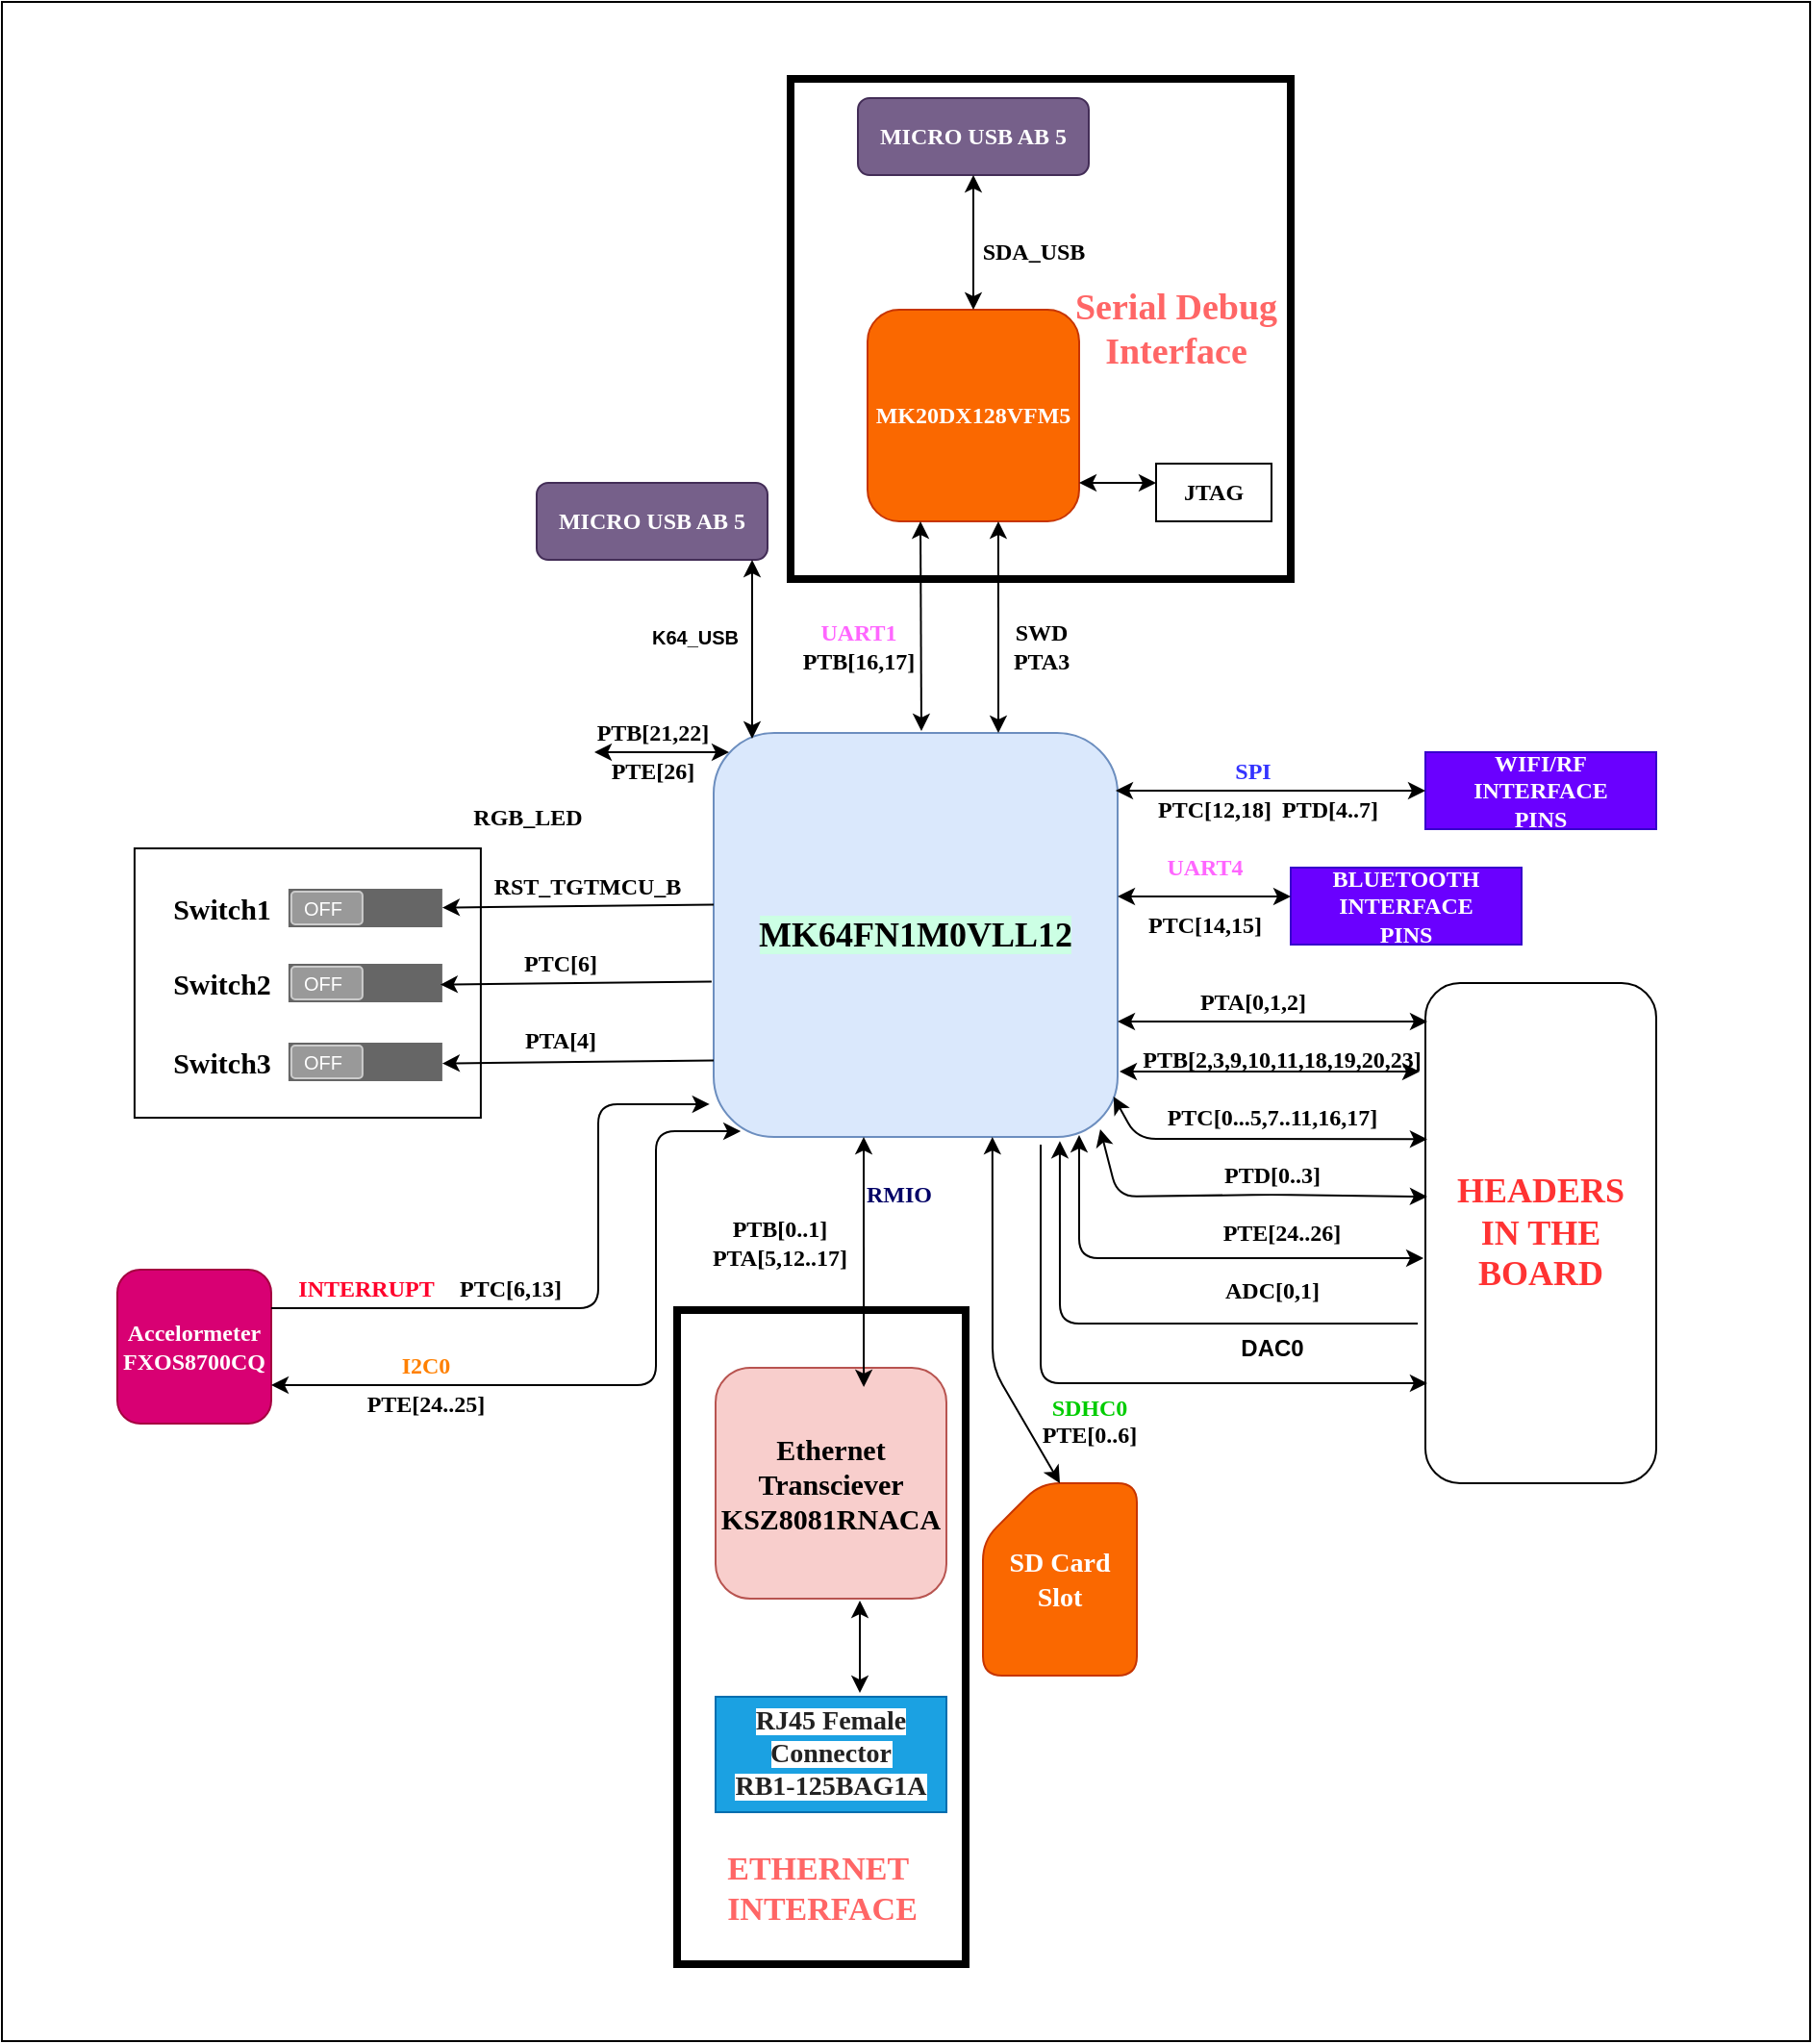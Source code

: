 <mxfile version="13.8.8" type="github">
  <diagram id="PJ2_TADi5Pd9X5yYLF05" name="Page-1">
    <mxGraphModel dx="2249" dy="1914" grid="1" gridSize="10" guides="1" tooltips="1" connect="1" arrows="1" fold="1" page="1" pageScale="1" pageWidth="827" pageHeight="1169" math="0" shadow="0">
      <root>
        <mxCell id="0" />
        <mxCell id="1" parent="0" />
        <mxCell id="9uY0sfu1-B1SOh4RdpcF-116" value="" style="rounded=0;whiteSpace=wrap;html=1;strokeWidth=1;" vertex="1" parent="1">
          <mxGeometry x="-60" y="-70" width="940" height="1060" as="geometry" />
        </mxCell>
        <mxCell id="9uY0sfu1-B1SOh4RdpcF-74" value="" style="rounded=0;whiteSpace=wrap;html=1;strokeWidth=1;" vertex="1" parent="1">
          <mxGeometry x="8.95" y="370" width="180" height="140" as="geometry" />
        </mxCell>
        <mxCell id="9uY0sfu1-B1SOh4RdpcF-42" value="" style="rounded=0;whiteSpace=wrap;html=1;strokeWidth=4;" vertex="1" parent="1">
          <mxGeometry x="350" y="-30" width="260" height="260" as="geometry" />
        </mxCell>
        <mxCell id="9uY0sfu1-B1SOh4RdpcF-40" value="" style="rounded=0;whiteSpace=wrap;html=1;strokeWidth=4;" vertex="1" parent="1">
          <mxGeometry x="291" y="610" width="150" height="340" as="geometry" />
        </mxCell>
        <mxCell id="9uY0sfu1-B1SOh4RdpcF-2" value="&lt;font face=&quot;Times New Roman&quot; size=&quot;1&quot;&gt;&lt;b style=&quot;font-size: 18px ; background-color: rgb(204 , 255 , 228)&quot;&gt;MK64FN1M0VLL12&lt;/b&gt;&lt;/font&gt;" style="whiteSpace=wrap;html=1;aspect=fixed;align=center;rounded=1;fillColor=#dae8fc;strokeColor=#6c8ebf;" vertex="1" parent="1">
          <mxGeometry x="310" y="310" width="210" height="210" as="geometry" />
        </mxCell>
        <mxCell id="9uY0sfu1-B1SOh4RdpcF-3" value="&lt;font face=&quot;Times New Roman&quot;&gt;&lt;b&gt;MK20DX128VFM5&lt;/b&gt;&lt;/font&gt;" style="whiteSpace=wrap;html=1;aspect=fixed;rounded=1;fillColor=#fa6800;strokeColor=#C73500;fontColor=#ffffff;" vertex="1" parent="1">
          <mxGeometry x="390" y="90" width="110" height="110" as="geometry" />
        </mxCell>
        <mxCell id="9uY0sfu1-B1SOh4RdpcF-4" value="" style="endArrow=classic;startArrow=classic;html=1;entryX=0.25;entryY=1;entryDx=0;entryDy=0;" edge="1" parent="1" target="9uY0sfu1-B1SOh4RdpcF-3">
          <mxGeometry width="50" height="50" relative="1" as="geometry">
            <mxPoint x="418" y="309" as="sourcePoint" />
            <mxPoint x="440" y="280" as="targetPoint" />
          </mxGeometry>
        </mxCell>
        <mxCell id="9uY0sfu1-B1SOh4RdpcF-5" value="" style="endArrow=classic;startArrow=classic;html=1;entryX=0.618;entryY=1;entryDx=0;entryDy=0;entryPerimeter=0;" edge="1" parent="1" target="9uY0sfu1-B1SOh4RdpcF-3">
          <mxGeometry width="50" height="50" relative="1" as="geometry">
            <mxPoint x="458" y="310" as="sourcePoint" />
            <mxPoint x="460.0" y="250" as="targetPoint" />
          </mxGeometry>
        </mxCell>
        <mxCell id="9uY0sfu1-B1SOh4RdpcF-7" value="&lt;font face=&quot;Times New Roman&quot;&gt;&lt;b&gt;MICRO USB AB 5&lt;/b&gt;&lt;/font&gt;" style="rounded=1;whiteSpace=wrap;html=1;fillColor=#76608a;strokeColor=#432D57;fontColor=#ffffff;" vertex="1" parent="1">
          <mxGeometry x="385" y="-20" width="120" height="40" as="geometry" />
        </mxCell>
        <mxCell id="9uY0sfu1-B1SOh4RdpcF-8" value="" style="endArrow=classic;startArrow=classic;html=1;entryX=0.5;entryY=1;entryDx=0;entryDy=0;exitX=0.5;exitY=0;exitDx=0;exitDy=0;" edge="1" parent="1" source="9uY0sfu1-B1SOh4RdpcF-3" target="9uY0sfu1-B1SOh4RdpcF-7">
          <mxGeometry width="50" height="50" relative="1" as="geometry">
            <mxPoint x="440" y="40" as="sourcePoint" />
            <mxPoint x="439.58" y="-20" as="targetPoint" />
          </mxGeometry>
        </mxCell>
        <mxCell id="9uY0sfu1-B1SOh4RdpcF-9" value="&lt;b&gt;&lt;font face=&quot;Times New Roman&quot;&gt;Accelormeter&lt;br&gt;FXOS8700CQ&lt;/font&gt;&lt;/b&gt;" style="whiteSpace=wrap;html=1;aspect=fixed;rounded=1;fillColor=#d80073;strokeColor=#A50040;fontColor=#ffffff;" vertex="1" parent="1">
          <mxGeometry y="589" width="80" height="80" as="geometry" />
        </mxCell>
        <mxCell id="9uY0sfu1-B1SOh4RdpcF-22" value="" style="endArrow=classic;startArrow=classic;html=1;exitX=1;exitY=0.75;exitDx=0;exitDy=0;entryX=0.067;entryY=0.986;entryDx=0;entryDy=0;entryPerimeter=0;" edge="1" parent="1" source="9uY0sfu1-B1SOh4RdpcF-9" target="9uY0sfu1-B1SOh4RdpcF-2">
          <mxGeometry width="50" height="50" relative="1" as="geometry">
            <mxPoint x="230" y="699" as="sourcePoint" />
            <mxPoint x="280" y="649" as="targetPoint" />
            <Array as="points">
              <mxPoint x="280" y="649" />
              <mxPoint x="280" y="517" />
            </Array>
          </mxGeometry>
        </mxCell>
        <mxCell id="9uY0sfu1-B1SOh4RdpcF-24" value="&lt;b style=&quot;font-size: 14px&quot;&gt;&lt;font face=&quot;Times New Roman&quot; style=&quot;font-size: 14px&quot;&gt;SD Card&lt;br&gt;Slot&lt;/font&gt;&lt;/b&gt;" style="shape=card;whiteSpace=wrap;html=1;rounded=1;fillColor=#fa6800;strokeColor=#C73500;fontColor=#ffffff;" vertex="1" parent="1">
          <mxGeometry x="450" y="700" width="80" height="100" as="geometry" />
        </mxCell>
        <mxCell id="9uY0sfu1-B1SOh4RdpcF-25" value="" style="endArrow=classic;startArrow=classic;html=1;exitX=0.5;exitY=0;exitDx=0;exitDy=0;exitPerimeter=0;entryX=0.69;entryY=1;entryDx=0;entryDy=0;entryPerimeter=0;" edge="1" parent="1" source="9uY0sfu1-B1SOh4RdpcF-24" target="9uY0sfu1-B1SOh4RdpcF-2">
          <mxGeometry width="50" height="50" relative="1" as="geometry">
            <mxPoint x="442" y="570" as="sourcePoint" />
            <mxPoint x="498" y="520" as="targetPoint" />
            <Array as="points">
              <mxPoint x="455" y="640" />
            </Array>
          </mxGeometry>
        </mxCell>
        <mxCell id="9uY0sfu1-B1SOh4RdpcF-26" value="&lt;b style=&quot;font-size: 15px&quot;&gt;&lt;font face=&quot;Times New Roman&quot; style=&quot;font-size: 15px&quot;&gt;Ethernet&lt;br&gt;Transciever&lt;br&gt;KSZ8081RNACA&lt;/font&gt;&lt;/b&gt;" style="whiteSpace=wrap;html=1;aspect=fixed;rounded=1;fillColor=#f8cecc;strokeColor=#b85450;" vertex="1" parent="1">
          <mxGeometry x="311" y="640" width="120" height="120" as="geometry" />
        </mxCell>
        <mxCell id="9uY0sfu1-B1SOh4RdpcF-27" value="" style="endArrow=classic;startArrow=classic;html=1;exitX=0.642;exitY=0.083;exitDx=0;exitDy=0;exitPerimeter=0;" edge="1" parent="1" source="9uY0sfu1-B1SOh4RdpcF-26">
          <mxGeometry width="50" height="50" relative="1" as="geometry">
            <mxPoint x="388" y="569" as="sourcePoint" />
            <mxPoint x="388" y="520" as="targetPoint" />
          </mxGeometry>
        </mxCell>
        <mxCell id="9uY0sfu1-B1SOh4RdpcF-28" value="&lt;span style=&quot;color: rgb(34 , 34 , 34) ; font-weight: 700 ; text-align: left ; background-color: rgb(255 , 255 , 255)&quot;&gt;&lt;font style=&quot;font-size: 14px&quot; face=&quot;Times New Roman&quot;&gt;RJ45 Female Connector&lt;br&gt;RB1-125BAG1A&lt;/font&gt;&lt;/span&gt;" style="rounded=0;whiteSpace=wrap;html=1;fillColor=#1ba1e2;strokeColor=#006EAF;fontColor=#ffffff;" vertex="1" parent="1">
          <mxGeometry x="311" y="811" width="120" height="60" as="geometry" />
        </mxCell>
        <mxCell id="9uY0sfu1-B1SOh4RdpcF-29" value="" style="endArrow=classic;startArrow=classic;html=1;exitX=0.625;exitY=-0.033;exitDx=0;exitDy=0;exitPerimeter=0;" edge="1" parent="1" source="9uY0sfu1-B1SOh4RdpcF-28">
          <mxGeometry width="50" height="50" relative="1" as="geometry">
            <mxPoint x="381" y="809" as="sourcePoint" />
            <mxPoint x="386" y="761" as="targetPoint" />
          </mxGeometry>
        </mxCell>
        <mxCell id="9uY0sfu1-B1SOh4RdpcF-30" value="&lt;font face=&quot;Times New Roman&quot;&gt;&lt;b&gt;MICRO USB AB 5&lt;/b&gt;&lt;/font&gt;" style="rounded=1;whiteSpace=wrap;html=1;fillColor=#76608a;strokeColor=#432D57;fontColor=#ffffff;" vertex="1" parent="1">
          <mxGeometry x="218" y="180" width="120" height="40" as="geometry" />
        </mxCell>
        <mxCell id="9uY0sfu1-B1SOh4RdpcF-33" value="&lt;b&gt;&lt;font style=&quot;font-size: 10px&quot;&gt;K64_USB&lt;/font&gt;&lt;/b&gt;" style="text;html=1;align=center;verticalAlign=middle;resizable=0;points=[];autosize=1;" vertex="1" parent="1">
          <mxGeometry x="270" y="250" width="60" height="20" as="geometry" />
        </mxCell>
        <mxCell id="9uY0sfu1-B1SOh4RdpcF-34" value="&lt;b style=&quot;font-family: &amp;#34;times new roman&amp;#34;&quot;&gt;&lt;font color=&quot;#00cc00&quot;&gt;SDHC0&lt;/font&gt;&lt;/b&gt;&lt;font face=&quot;Times New Roman&quot;&gt;&lt;b&gt;&lt;br&gt;PTE[0..6]&lt;br&gt;&lt;br&gt;&lt;/b&gt;&lt;/font&gt;" style="text;html=1;align=center;verticalAlign=middle;resizable=0;points=[];autosize=1;" vertex="1" parent="1">
          <mxGeometry x="475" y="650" width="60" height="50" as="geometry" />
        </mxCell>
        <mxCell id="9uY0sfu1-B1SOh4RdpcF-36" value="&lt;b&gt;&lt;font face=&quot;Times New Roman&quot;&gt;JTAG&lt;/font&gt;&lt;/b&gt;" style="rounded=0;whiteSpace=wrap;html=1;" vertex="1" parent="1">
          <mxGeometry x="540" y="170" width="60" height="30" as="geometry" />
        </mxCell>
        <mxCell id="9uY0sfu1-B1SOh4RdpcF-37" value="" style="endArrow=classic;startArrow=classic;html=1;" edge="1" parent="1">
          <mxGeometry width="50" height="50" relative="1" as="geometry">
            <mxPoint x="500" y="180" as="sourcePoint" />
            <mxPoint x="540" y="180" as="targetPoint" />
          </mxGeometry>
        </mxCell>
        <mxCell id="9uY0sfu1-B1SOh4RdpcF-38" value="&lt;b&gt;&lt;font face=&quot;Times New Roman&quot;&gt;SDA_USB&lt;/font&gt;&lt;/b&gt;" style="text;html=1;align=center;verticalAlign=middle;resizable=0;points=[];autosize=1;" vertex="1" parent="1">
          <mxGeometry x="441" y="50" width="70" height="20" as="geometry" />
        </mxCell>
        <mxCell id="9uY0sfu1-B1SOh4RdpcF-39" value="&lt;font face=&quot;Times New Roman&quot;&gt;&lt;b&gt;PTB[0..1]&lt;br&gt;PTA[5,12..17]&lt;/b&gt;&lt;/font&gt;" style="text;html=1;align=center;verticalAlign=middle;resizable=0;points=[];autosize=1;" vertex="1" parent="1">
          <mxGeometry x="298.95" y="560" width="90" height="30" as="geometry" />
        </mxCell>
        <mxCell id="9uY0sfu1-B1SOh4RdpcF-41" value="&lt;b style=&quot;font-size: 17px&quot;&gt;&lt;font face=&quot;Times New Roman&quot; style=&quot;font-size: 17px&quot; color=&quot;#ff6666&quot;&gt;ETHERNET&amp;nbsp;&lt;br&gt;INTERFACE&lt;/font&gt;&lt;/b&gt;" style="text;html=1;align=center;verticalAlign=middle;resizable=0;points=[];autosize=1;" vertex="1" parent="1">
          <mxGeometry x="311" y="891" width="110" height="40" as="geometry" />
        </mxCell>
        <mxCell id="9uY0sfu1-B1SOh4RdpcF-43" value="&lt;b style=&quot;font-size: 19px&quot;&gt;&lt;font face=&quot;Times New Roman&quot; style=&quot;font-size: 19px&quot; color=&quot;#ff6666&quot;&gt;Serial Debug&lt;br&gt;Interface&lt;/font&gt;&lt;/b&gt;" style="text;html=1;align=center;verticalAlign=middle;resizable=0;points=[];autosize=1;" vertex="1" parent="1">
          <mxGeometry x="490" y="80" width="120" height="40" as="geometry" />
        </mxCell>
        <mxCell id="9uY0sfu1-B1SOh4RdpcF-45" value="&lt;b&gt;&lt;font face=&quot;Times New Roman&quot;&gt;PTE[24..25]&lt;/font&gt;&lt;/b&gt;" style="text;html=1;align=center;verticalAlign=middle;resizable=0;points=[];autosize=1;" vertex="1" parent="1">
          <mxGeometry x="120" y="649" width="80" height="20" as="geometry" />
        </mxCell>
        <mxCell id="9uY0sfu1-B1SOh4RdpcF-48" value="&lt;b&gt;&lt;font face=&quot;Times New Roman&quot; color=&quot;#ff8000&quot;&gt;I2C0&lt;/font&gt;&lt;/b&gt;" style="text;html=1;align=center;verticalAlign=middle;resizable=0;points=[];autosize=1;" vertex="1" parent="1">
          <mxGeometry x="140" y="629" width="40" height="20" as="geometry" />
        </mxCell>
        <mxCell id="9uY0sfu1-B1SOh4RdpcF-49" value="&lt;b&gt;&lt;font face=&quot;Times New Roman&quot;&gt;&lt;font color=&quot;#ff66ff&quot;&gt;UART1&lt;/font&gt;&lt;br&gt;PTB[16,17]&lt;/font&gt;&lt;/b&gt;" style="text;html=1;align=center;verticalAlign=middle;resizable=0;points=[];autosize=1;" vertex="1" parent="1">
          <mxGeometry x="350" y="250" width="70" height="30" as="geometry" />
        </mxCell>
        <mxCell id="9uY0sfu1-B1SOh4RdpcF-51" value="&lt;b&gt;&lt;font face=&quot;Times New Roman&quot;&gt;SWD&lt;br&gt;PTA3&lt;/font&gt;&lt;/b&gt;" style="text;html=1;align=center;verticalAlign=middle;resizable=0;points=[];autosize=1;" vertex="1" parent="1">
          <mxGeometry x="460" y="250" width="40" height="30" as="geometry" />
        </mxCell>
        <mxCell id="9uY0sfu1-B1SOh4RdpcF-52" value="&lt;font face=&quot;Times New Roman&quot;&gt;&lt;b&gt;RGB_LED&lt;/b&gt;&lt;/font&gt;" style="shape=image;html=1;verticalAlign=top;verticalLabelPosition=bottom;labelBackgroundColor=#ffffff;imageAspect=0;aspect=fixed;image=https://cdn2.iconfinder.com/data/icons/electronic-13/480/6-electronic-led-icon-2-128.png;rounded=1;strokeWidth=4;" vertex="1" parent="1">
          <mxGeometry x="188" y="290" width="50" height="50" as="geometry" />
        </mxCell>
        <mxCell id="9uY0sfu1-B1SOh4RdpcF-54" value="" style="endArrow=classic;startArrow=classic;html=1;entryX=0;entryY=0.286;entryDx=0;entryDy=0;entryPerimeter=0;" edge="1" parent="1">
          <mxGeometry width="50" height="50" relative="1" as="geometry">
            <mxPoint x="248" y="320" as="sourcePoint" />
            <mxPoint x="318" y="320.06" as="targetPoint" />
          </mxGeometry>
        </mxCell>
        <mxCell id="9uY0sfu1-B1SOh4RdpcF-57" value="&lt;font face=&quot;Times New Roman&quot;&gt;&lt;b&gt;PTB[21,22]&lt;/b&gt;&lt;/font&gt;" style="text;html=1;align=center;verticalAlign=middle;resizable=0;points=[];autosize=1;" vertex="1" parent="1">
          <mxGeometry x="243" y="300" width="70" height="20" as="geometry" />
        </mxCell>
        <mxCell id="9uY0sfu1-B1SOh4RdpcF-58" value="&lt;b&gt;&lt;font face=&quot;Times New Roman&quot;&gt;PTE[26]&lt;/font&gt;&lt;/b&gt;" style="text;html=1;align=center;verticalAlign=middle;resizable=0;points=[];autosize=1;" vertex="1" parent="1">
          <mxGeometry x="248" y="320" width="60" height="20" as="geometry" />
        </mxCell>
        <mxCell id="9uY0sfu1-B1SOh4RdpcF-59" value="&lt;font face=&quot;Times New Roman&quot;&gt;&lt;b&gt;WIFI/RF INTERFACE&lt;br&gt;PINS&lt;/b&gt;&lt;/font&gt;" style="rounded=0;whiteSpace=wrap;html=1;strokeWidth=1;fillColor=#6a00ff;strokeColor=#3700CC;fontColor=#ffffff;" vertex="1" parent="1">
          <mxGeometry x="680" y="320" width="120" height="40" as="geometry" />
        </mxCell>
        <mxCell id="9uY0sfu1-B1SOh4RdpcF-60" value="" style="endArrow=classic;startArrow=classic;html=1;entryX=0;entryY=0.5;entryDx=0;entryDy=0;" edge="1" parent="1" target="9uY0sfu1-B1SOh4RdpcF-59">
          <mxGeometry width="50" height="50" relative="1" as="geometry">
            <mxPoint x="519" y="340" as="sourcePoint" />
            <mxPoint x="610" y="335" as="targetPoint" />
          </mxGeometry>
        </mxCell>
        <mxCell id="9uY0sfu1-B1SOh4RdpcF-61" value="&lt;b&gt;&lt;font face=&quot;Times New Roman&quot;&gt;PTD[4..7]&lt;/font&gt;&lt;/b&gt;" style="text;html=1;align=center;verticalAlign=middle;resizable=0;points=[];autosize=1;" vertex="1" parent="1">
          <mxGeometry x="595" y="340" width="70" height="20" as="geometry" />
        </mxCell>
        <mxCell id="9uY0sfu1-B1SOh4RdpcF-62" value="&lt;b&gt;&lt;font face=&quot;Times New Roman&quot;&gt;PTC[12,18]&lt;/font&gt;&lt;/b&gt;" style="text;html=1;align=center;verticalAlign=middle;resizable=0;points=[];autosize=1;" vertex="1" parent="1">
          <mxGeometry x="535" y="340" width="70" height="20" as="geometry" />
        </mxCell>
        <mxCell id="9uY0sfu1-B1SOh4RdpcF-63" value="&lt;font face=&quot;Times New Roman&quot;&gt;&lt;b&gt;BLUETOOTH INTERFACE&lt;br&gt;PINS&lt;/b&gt;&lt;/font&gt;" style="rounded=0;whiteSpace=wrap;html=1;strokeWidth=1;fillColor=#6a00ff;strokeColor=#3700CC;fontColor=#ffffff;" vertex="1" parent="1">
          <mxGeometry x="610" y="380" width="120" height="40" as="geometry" />
        </mxCell>
        <mxCell id="9uY0sfu1-B1SOh4RdpcF-64" value="" style="endArrow=classic;startArrow=classic;html=1;exitX=1;exitY=0.119;exitDx=0;exitDy=0;exitPerimeter=0;" edge="1" parent="1">
          <mxGeometry width="50" height="50" relative="1" as="geometry">
            <mxPoint x="520" y="394.99" as="sourcePoint" />
            <mxPoint x="610" y="395" as="targetPoint" />
          </mxGeometry>
        </mxCell>
        <mxCell id="9uY0sfu1-B1SOh4RdpcF-65" value="&lt;b&gt;&lt;font face=&quot;Times New Roman&quot; color=&quot;#ff66ff&quot;&gt;UART4&lt;/font&gt;&lt;/b&gt;" style="text;html=1;align=center;verticalAlign=middle;resizable=0;points=[];autosize=1;" vertex="1" parent="1">
          <mxGeometry x="535" y="370" width="60" height="20" as="geometry" />
        </mxCell>
        <mxCell id="9uY0sfu1-B1SOh4RdpcF-66" value="&lt;b&gt;&lt;font face=&quot;Times New Roman&quot;&gt;PTC[14,15]&lt;/font&gt;&lt;/b&gt;" style="text;html=1;align=center;verticalAlign=middle;resizable=0;points=[];autosize=1;" vertex="1" parent="1">
          <mxGeometry x="530" y="400" width="70" height="20" as="geometry" />
        </mxCell>
        <mxCell id="9uY0sfu1-B1SOh4RdpcF-67" value="&lt;b&gt;&lt;font face=&quot;Times New Roman&quot; color=&quot;#3333ff&quot;&gt;SPI&lt;/font&gt;&lt;/b&gt;" style="text;html=1;align=center;verticalAlign=middle;resizable=0;points=[];autosize=1;" vertex="1" parent="1">
          <mxGeometry x="575" y="320" width="30" height="20" as="geometry" />
        </mxCell>
        <mxCell id="9uY0sfu1-B1SOh4RdpcF-69" value="&lt;font face=&quot;Times New Roman&quot; style=&quot;font-size: 18px&quot; color=&quot;#ff3333&quot;&gt;&lt;b&gt;HEADERS&lt;br&gt;IN THE&lt;br&gt;BOARD&lt;/b&gt;&lt;/font&gt;" style="rounded=1;whiteSpace=wrap;html=1;strokeWidth=1;" vertex="1" parent="1">
          <mxGeometry x="680" y="440" width="120" height="260" as="geometry" />
        </mxCell>
        <mxCell id="9uY0sfu1-B1SOh4RdpcF-71" value="" style="endArrow=classic;startArrow=classic;html=1;" edge="1" parent="1" source="9uY0sfu1-B1SOh4RdpcF-2">
          <mxGeometry width="50" height="50" relative="1" as="geometry">
            <mxPoint x="530" y="490" as="sourcePoint" />
            <mxPoint x="681" y="460" as="targetPoint" />
            <Array as="points">
              <mxPoint x="520" y="460" />
            </Array>
          </mxGeometry>
        </mxCell>
        <mxCell id="9uY0sfu1-B1SOh4RdpcF-73" value="&lt;b&gt;&lt;font face=&quot;Times New Roman&quot;&gt;PTA[0,1,2]&lt;/font&gt;&lt;/b&gt;" style="text;html=1;align=center;verticalAlign=middle;resizable=0;points=[];autosize=1;" vertex="1" parent="1">
          <mxGeometry x="555" y="440" width="70" height="20" as="geometry" />
        </mxCell>
        <mxCell id="9uY0sfu1-B1SOh4RdpcF-77" value="" style="verticalLabelPosition=bottom;verticalAlign=top;html=1;shadow=0;dashed=0;strokeWidth=1;shape=mxgraph.android.switch_off;fillColor=#666666;rounded=1;" vertex="1" parent="1">
          <mxGeometry x="88.95" y="391" width="80" height="20" as="geometry" />
        </mxCell>
        <mxCell id="9uY0sfu1-B1SOh4RdpcF-79" value="" style="verticalLabelPosition=bottom;verticalAlign=top;html=1;shadow=0;dashed=0;strokeWidth=1;shape=mxgraph.android.switch_off;fillColor=#666666;rounded=1;" vertex="1" parent="1">
          <mxGeometry x="88.95" y="430" width="80" height="20" as="geometry" />
        </mxCell>
        <mxCell id="9uY0sfu1-B1SOh4RdpcF-80" value="" style="verticalLabelPosition=bottom;verticalAlign=top;html=1;shadow=0;dashed=0;strokeWidth=1;shape=mxgraph.android.switch_off;fillColor=#666666;rounded=1;" vertex="1" parent="1">
          <mxGeometry x="88.95" y="471" width="80" height="20" as="geometry" />
        </mxCell>
        <mxCell id="9uY0sfu1-B1SOh4RdpcF-83" value="&lt;font face=&quot;Times New Roman&quot; size=&quot;1&quot;&gt;&lt;b style=&quot;font-size: 15px&quot;&gt;Switch1&lt;/b&gt;&lt;/font&gt;" style="text;html=1;align=center;verticalAlign=middle;resizable=0;points=[];autosize=1;" vertex="1" parent="1">
          <mxGeometry x="18.95" y="391" width="70" height="20" as="geometry" />
        </mxCell>
        <mxCell id="9uY0sfu1-B1SOh4RdpcF-84" value="&lt;font face=&quot;Times New Roman&quot; size=&quot;1&quot;&gt;&lt;b style=&quot;font-size: 15px&quot;&gt;Switch2&lt;/b&gt;&lt;/font&gt;" style="text;html=1;align=center;verticalAlign=middle;resizable=0;points=[];autosize=1;" vertex="1" parent="1">
          <mxGeometry x="18.95" y="430" width="70" height="20" as="geometry" />
        </mxCell>
        <mxCell id="9uY0sfu1-B1SOh4RdpcF-86" value="&lt;font face=&quot;Times New Roman&quot; size=&quot;1&quot;&gt;&lt;b style=&quot;font-size: 15px&quot;&gt;Switch3&lt;/b&gt;&lt;/font&gt;" style="text;html=1;align=center;verticalAlign=middle;resizable=0;points=[];autosize=1;" vertex="1" parent="1">
          <mxGeometry x="18.95" y="471" width="70" height="20" as="geometry" />
        </mxCell>
        <mxCell id="9uY0sfu1-B1SOh4RdpcF-87" value="" style="endArrow=none;startArrow=classic;html=1;entryX=0.005;entryY=0.662;entryDx=0;entryDy=0;entryPerimeter=0;endFill=0;" edge="1" parent="1">
          <mxGeometry width="50" height="50" relative="1" as="geometry">
            <mxPoint x="168.95" y="400.773" as="sourcePoint" />
            <mxPoint x="310.0" y="399.23" as="targetPoint" />
          </mxGeometry>
        </mxCell>
        <mxCell id="9uY0sfu1-B1SOh4RdpcF-88" value="" style="endArrow=none;startArrow=classic;html=1;entryX=0.005;entryY=0.662;entryDx=0;entryDy=0;entryPerimeter=0;endFill=0;" edge="1" parent="1">
          <mxGeometry width="50" height="50" relative="1" as="geometry">
            <mxPoint x="167.9" y="440.77" as="sourcePoint" />
            <mxPoint x="308.95" y="439.227" as="targetPoint" />
          </mxGeometry>
        </mxCell>
        <mxCell id="9uY0sfu1-B1SOh4RdpcF-89" value="" style="endArrow=none;startArrow=classic;html=1;entryX=0.005;entryY=0.662;entryDx=0;entryDy=0;entryPerimeter=0;endFill=0;" edge="1" parent="1">
          <mxGeometry width="50" height="50" relative="1" as="geometry">
            <mxPoint x="168.95" y="481.77" as="sourcePoint" />
            <mxPoint x="310.0" y="480.227" as="targetPoint" />
          </mxGeometry>
        </mxCell>
        <mxCell id="9uY0sfu1-B1SOh4RdpcF-90" value="&lt;font face=&quot;Times New Roman&quot;&gt;&lt;b&gt;PTA[4]&lt;/b&gt;&lt;/font&gt;" style="text;html=1;align=center;verticalAlign=middle;resizable=0;points=[];autosize=1;" vertex="1" parent="1">
          <mxGeometry x="205" y="460" width="50" height="20" as="geometry" />
        </mxCell>
        <mxCell id="9uY0sfu1-B1SOh4RdpcF-91" value="&lt;font face=&quot;Times New Roman&quot;&gt;&lt;b&gt;PTC[6]&lt;/b&gt;&lt;/font&gt;" style="text;html=1;align=center;verticalAlign=middle;resizable=0;points=[];autosize=1;" vertex="1" parent="1">
          <mxGeometry x="205" y="420" width="50" height="20" as="geometry" />
        </mxCell>
        <mxCell id="9uY0sfu1-B1SOh4RdpcF-93" value="&lt;b&gt;&lt;font face=&quot;Times New Roman&quot;&gt;RST_TGTMCU_B&lt;/font&gt;&lt;/b&gt;" style="text;html=1;align=center;verticalAlign=middle;resizable=0;points=[];autosize=1;" vertex="1" parent="1">
          <mxGeometry x="188.95" y="380" width="110" height="20" as="geometry" />
        </mxCell>
        <mxCell id="9uY0sfu1-B1SOh4RdpcF-94" value="" style="endArrow=classic;startArrow=classic;html=1;" edge="1" parent="1">
          <mxGeometry width="50" height="50" relative="1" as="geometry">
            <mxPoint x="330" y="313" as="sourcePoint" />
            <mxPoint x="330" y="220" as="targetPoint" />
          </mxGeometry>
        </mxCell>
        <mxCell id="9uY0sfu1-B1SOh4RdpcF-95" style="edgeStyle=orthogonalEdgeStyle;rounded=0;orthogonalLoop=1;jettySize=auto;html=1;exitX=0.5;exitY=1;exitDx=0;exitDy=0;endArrow=none;endFill=0;" edge="1" parent="1" source="9uY0sfu1-B1SOh4RdpcF-30" target="9uY0sfu1-B1SOh4RdpcF-30">
          <mxGeometry relative="1" as="geometry" />
        </mxCell>
        <mxCell id="9uY0sfu1-B1SOh4RdpcF-96" value="&lt;b&gt;&lt;font face=&quot;Times New Roman&quot; color=&quot;#000066&quot;&gt;RMIO&lt;/font&gt;&lt;/b&gt;" style="text;html=1;align=center;verticalAlign=middle;resizable=0;points=[];autosize=1;" vertex="1" parent="1">
          <mxGeometry x="381" y="540" width="50" height="20" as="geometry" />
        </mxCell>
        <mxCell id="9uY0sfu1-B1SOh4RdpcF-97" value="" style="endArrow=classic;html=1;entryX=-0.01;entryY=0.919;entryDx=0;entryDy=0;entryPerimeter=0;exitX=1;exitY=0.25;exitDx=0;exitDy=0;" edge="1" parent="1" source="9uY0sfu1-B1SOh4RdpcF-9" target="9uY0sfu1-B1SOh4RdpcF-2">
          <mxGeometry width="50" height="50" relative="1" as="geometry">
            <mxPoint x="80" y="625" as="sourcePoint" />
            <mxPoint x="260" y="500" as="targetPoint" />
            <Array as="points">
              <mxPoint x="250" y="609" />
              <mxPoint x="250" y="503" />
            </Array>
          </mxGeometry>
        </mxCell>
        <mxCell id="9uY0sfu1-B1SOh4RdpcF-98" value="&lt;font face=&quot;Times New Roman&quot; color=&quot;#ff002b&quot;&gt;&lt;b&gt;INTERRUPT&lt;/b&gt;&lt;/font&gt;" style="text;html=1;align=center;verticalAlign=middle;resizable=0;points=[];autosize=1;" vertex="1" parent="1">
          <mxGeometry x="83.95" y="589" width="90" height="20" as="geometry" />
        </mxCell>
        <mxCell id="9uY0sfu1-B1SOh4RdpcF-100" value="&lt;b&gt;&lt;font face=&quot;Times New Roman&quot;&gt;PTC[6,13]&lt;/font&gt;&lt;/b&gt;" style="text;html=1;align=center;verticalAlign=middle;resizable=0;points=[];autosize=1;" vertex="1" parent="1">
          <mxGeometry x="168.95" y="589" width="70" height="20" as="geometry" />
        </mxCell>
        <mxCell id="9uY0sfu1-B1SOh4RdpcF-101" value="" style="endArrow=classic;startArrow=classic;html=1;entryX=-0.025;entryY=0.177;entryDx=0;entryDy=0;entryPerimeter=0;" edge="1" parent="1" target="9uY0sfu1-B1SOh4RdpcF-69">
          <mxGeometry width="50" height="50" relative="1" as="geometry">
            <mxPoint x="521" y="486" as="sourcePoint" />
            <mxPoint x="580" y="480" as="targetPoint" />
          </mxGeometry>
        </mxCell>
        <mxCell id="9uY0sfu1-B1SOh4RdpcF-102" value="&lt;b&gt;&lt;font face=&quot;Times New Roman&quot;&gt;PTB[2,3,9,10,11,18,19,20,23]&lt;/font&gt;&lt;/b&gt;" style="text;html=1;align=center;verticalAlign=middle;resizable=0;points=[];autosize=1;" vertex="1" parent="1">
          <mxGeometry x="525" y="470" width="160" height="20" as="geometry" />
        </mxCell>
        <mxCell id="9uY0sfu1-B1SOh4RdpcF-103" value="" style="endArrow=classic;startArrow=classic;html=1;exitX=0.99;exitY=0.9;exitDx=0;exitDy=0;exitPerimeter=0;entryX=0.008;entryY=0.312;entryDx=0;entryDy=0;entryPerimeter=0;" edge="1" parent="1" source="9uY0sfu1-B1SOh4RdpcF-2" target="9uY0sfu1-B1SOh4RdpcF-69">
          <mxGeometry width="50" height="50" relative="1" as="geometry">
            <mxPoint x="565" y="589" as="sourcePoint" />
            <mxPoint x="615" y="539" as="targetPoint" />
            <Array as="points">
              <mxPoint x="530" y="521" />
            </Array>
          </mxGeometry>
        </mxCell>
        <mxCell id="9uY0sfu1-B1SOh4RdpcF-104" value="&lt;p&gt;&lt;b&gt;&lt;font face=&quot;Times New Roman&quot;&gt;PTC[0...5,7..11,16,17]&lt;/font&gt;&lt;/b&gt;&lt;/p&gt;" style="text;html=1;align=center;verticalAlign=middle;resizable=0;points=[];autosize=1;" vertex="1" parent="1">
          <mxGeometry x="540" y="490" width="120" height="40" as="geometry" />
        </mxCell>
        <mxCell id="9uY0sfu1-B1SOh4RdpcF-105" value="" style="endArrow=classic;startArrow=classic;html=1;exitX=0.957;exitY=0.981;exitDx=0;exitDy=0;exitPerimeter=0;entryX=0.008;entryY=0.427;entryDx=0;entryDy=0;entryPerimeter=0;" edge="1" parent="1" source="9uY0sfu1-B1SOh4RdpcF-2" target="9uY0sfu1-B1SOh4RdpcF-69">
          <mxGeometry width="50" height="50" relative="1" as="geometry">
            <mxPoint x="565" y="610" as="sourcePoint" />
            <mxPoint x="615" y="560" as="targetPoint" />
            <Array as="points">
              <mxPoint x="520" y="551" />
              <mxPoint x="600" y="550" />
            </Array>
          </mxGeometry>
        </mxCell>
        <mxCell id="9uY0sfu1-B1SOh4RdpcF-106" value="&lt;b&gt;&lt;font face=&quot;Times New Roman&quot;&gt;PTD[0..3]&lt;/font&gt;&lt;/b&gt;" style="text;html=1;align=center;verticalAlign=middle;resizable=0;points=[];autosize=1;" vertex="1" parent="1">
          <mxGeometry x="565" y="530" width="70" height="20" as="geometry" />
        </mxCell>
        <mxCell id="9uY0sfu1-B1SOh4RdpcF-107" value="" style="endArrow=classic;startArrow=classic;html=1;entryX=-0.008;entryY=0.55;entryDx=0;entryDy=0;entryPerimeter=0;" edge="1" parent="1" target="9uY0sfu1-B1SOh4RdpcF-69">
          <mxGeometry width="50" height="50" relative="1" as="geometry">
            <mxPoint x="500" y="519" as="sourcePoint" />
            <mxPoint x="645" y="599" as="targetPoint" />
            <Array as="points">
              <mxPoint x="500" y="583" />
            </Array>
          </mxGeometry>
        </mxCell>
        <mxCell id="9uY0sfu1-B1SOh4RdpcF-109" value="&lt;b&gt;&lt;font face=&quot;Times New Roman&quot;&gt;PTE[24..26]&lt;/font&gt;&lt;/b&gt;" style="text;html=1;align=center;verticalAlign=middle;resizable=0;points=[];autosize=1;" vertex="1" parent="1">
          <mxGeometry x="565" y="560" width="80" height="20" as="geometry" />
        </mxCell>
        <mxCell id="9uY0sfu1-B1SOh4RdpcF-110" value="" style="endArrow=none;startArrow=classic;html=1;entryX=-0.033;entryY=0.681;entryDx=0;entryDy=0;entryPerimeter=0;exitX=0.857;exitY=1.01;exitDx=0;exitDy=0;exitPerimeter=0;endFill=0;" edge="1" parent="1" source="9uY0sfu1-B1SOh4RdpcF-2" target="9uY0sfu1-B1SOh4RdpcF-69">
          <mxGeometry width="50" height="50" relative="1" as="geometry">
            <mxPoint x="480" y="590" as="sourcePoint" />
            <mxPoint x="605" y="599" as="targetPoint" />
            <Array as="points">
              <mxPoint x="490" y="617" />
            </Array>
          </mxGeometry>
        </mxCell>
        <mxCell id="9uY0sfu1-B1SOh4RdpcF-111" value="&lt;b&gt;&lt;font face=&quot;Times New Roman&quot;&gt;ADC[0,1]&lt;/font&gt;&lt;/b&gt;" style="text;html=1;align=center;verticalAlign=middle;resizable=0;points=[];autosize=1;" vertex="1" parent="1">
          <mxGeometry x="570" y="590" width="60" height="20" as="geometry" />
        </mxCell>
        <mxCell id="9uY0sfu1-B1SOh4RdpcF-112" value="" style="endArrow=classic;html=1;entryX=0.008;entryY=0.8;entryDx=0;entryDy=0;entryPerimeter=0;" edge="1" parent="1" target="9uY0sfu1-B1SOh4RdpcF-69">
          <mxGeometry width="50" height="50" relative="1" as="geometry">
            <mxPoint x="480" y="524" as="sourcePoint" />
            <mxPoint x="440" y="580" as="targetPoint" />
            <Array as="points">
              <mxPoint x="480" y="648" />
            </Array>
          </mxGeometry>
        </mxCell>
        <mxCell id="9uY0sfu1-B1SOh4RdpcF-113" value="&lt;b&gt;DAC0&lt;/b&gt;" style="text;html=1;align=center;verticalAlign=middle;resizable=0;points=[];autosize=1;" vertex="1" parent="1">
          <mxGeometry x="575" y="620" width="50" height="20" as="geometry" />
        </mxCell>
      </root>
    </mxGraphModel>
  </diagram>
</mxfile>
